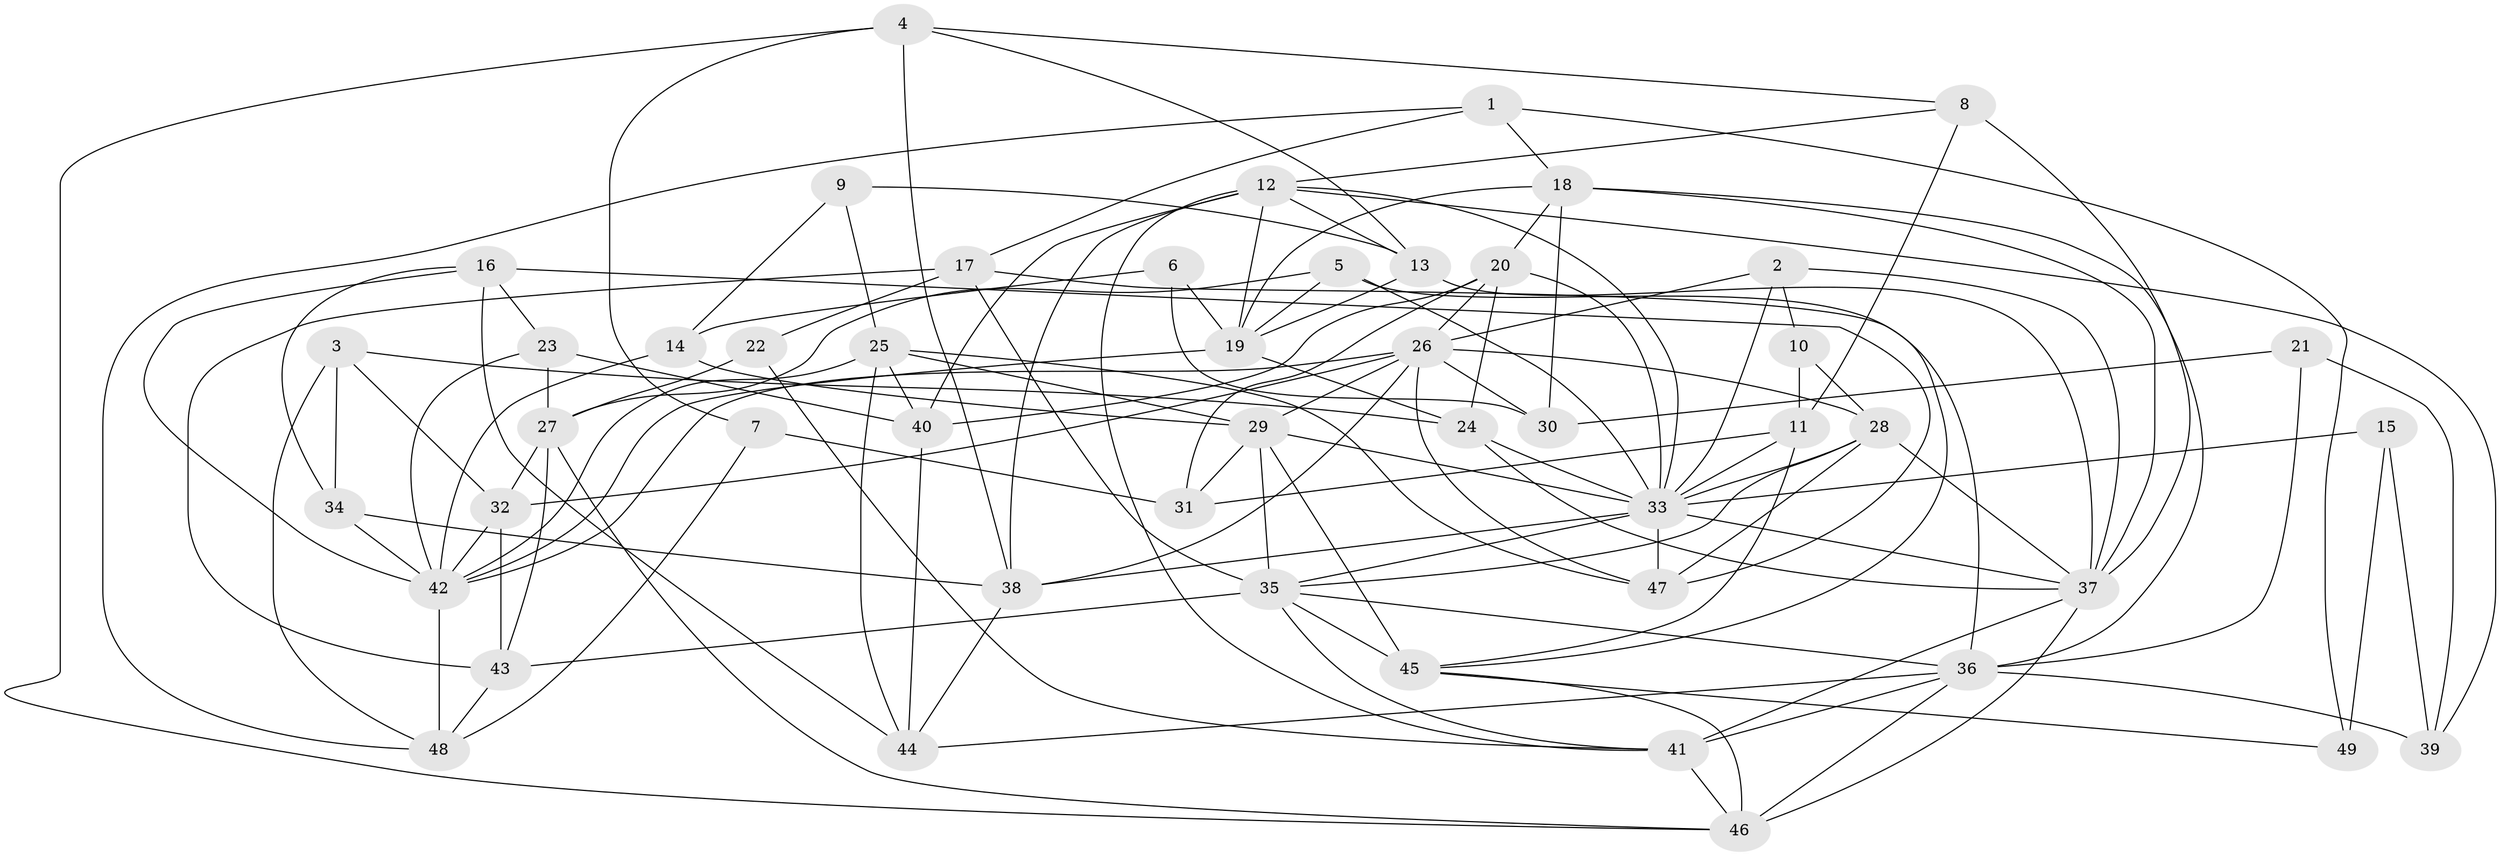 // original degree distribution, {5: 0.25510204081632654, 2: 0.1326530612244898, 3: 0.3163265306122449, 4: 0.19387755102040816, 7: 0.030612244897959183, 6: 0.05102040816326531, 12: 0.01020408163265306, 9: 0.01020408163265306}
// Generated by graph-tools (version 1.1) at 2025/37/03/04/25 23:37:13]
// undirected, 49 vertices, 130 edges
graph export_dot {
  node [color=gray90,style=filled];
  1;
  2;
  3;
  4;
  5;
  6;
  7;
  8;
  9;
  10;
  11;
  12;
  13;
  14;
  15;
  16;
  17;
  18;
  19;
  20;
  21;
  22;
  23;
  24;
  25;
  26;
  27;
  28;
  29;
  30;
  31;
  32;
  33;
  34;
  35;
  36;
  37;
  38;
  39;
  40;
  41;
  42;
  43;
  44;
  45;
  46;
  47;
  48;
  49;
  1 -- 17 [weight=1.0];
  1 -- 18 [weight=1.0];
  1 -- 48 [weight=1.0];
  1 -- 49 [weight=1.0];
  2 -- 10 [weight=1.0];
  2 -- 26 [weight=1.0];
  2 -- 33 [weight=1.0];
  2 -- 37 [weight=1.0];
  3 -- 24 [weight=1.0];
  3 -- 32 [weight=1.0];
  3 -- 34 [weight=1.0];
  3 -- 48 [weight=1.0];
  4 -- 7 [weight=1.0];
  4 -- 8 [weight=1.0];
  4 -- 13 [weight=1.0];
  4 -- 38 [weight=1.0];
  4 -- 46 [weight=1.0];
  5 -- 19 [weight=1.0];
  5 -- 27 [weight=1.0];
  5 -- 33 [weight=1.0];
  5 -- 45 [weight=1.0];
  6 -- 14 [weight=1.0];
  6 -- 19 [weight=1.0];
  6 -- 30 [weight=1.0];
  7 -- 31 [weight=1.0];
  7 -- 48 [weight=1.0];
  8 -- 11 [weight=1.0];
  8 -- 12 [weight=1.0];
  8 -- 37 [weight=2.0];
  9 -- 13 [weight=1.0];
  9 -- 14 [weight=1.0];
  9 -- 25 [weight=1.0];
  10 -- 11 [weight=1.0];
  10 -- 28 [weight=1.0];
  11 -- 31 [weight=1.0];
  11 -- 33 [weight=1.0];
  11 -- 45 [weight=1.0];
  12 -- 13 [weight=1.0];
  12 -- 19 [weight=1.0];
  12 -- 33 [weight=1.0];
  12 -- 38 [weight=1.0];
  12 -- 39 [weight=1.0];
  12 -- 40 [weight=1.0];
  12 -- 41 [weight=1.0];
  13 -- 19 [weight=1.0];
  13 -- 37 [weight=1.0];
  14 -- 29 [weight=2.0];
  14 -- 42 [weight=1.0];
  15 -- 33 [weight=1.0];
  15 -- 39 [weight=1.0];
  15 -- 49 [weight=2.0];
  16 -- 23 [weight=1.0];
  16 -- 34 [weight=1.0];
  16 -- 42 [weight=1.0];
  16 -- 44 [weight=1.0];
  16 -- 47 [weight=1.0];
  17 -- 22 [weight=1.0];
  17 -- 35 [weight=1.0];
  17 -- 36 [weight=1.0];
  17 -- 43 [weight=1.0];
  18 -- 19 [weight=1.0];
  18 -- 20 [weight=1.0];
  18 -- 30 [weight=1.0];
  18 -- 36 [weight=2.0];
  18 -- 37 [weight=1.0];
  19 -- 24 [weight=1.0];
  19 -- 42 [weight=1.0];
  20 -- 24 [weight=1.0];
  20 -- 26 [weight=1.0];
  20 -- 31 [weight=1.0];
  20 -- 33 [weight=1.0];
  20 -- 40 [weight=1.0];
  21 -- 30 [weight=1.0];
  21 -- 36 [weight=1.0];
  21 -- 39 [weight=1.0];
  22 -- 27 [weight=2.0];
  22 -- 41 [weight=1.0];
  23 -- 27 [weight=1.0];
  23 -- 40 [weight=1.0];
  23 -- 42 [weight=1.0];
  24 -- 33 [weight=1.0];
  24 -- 37 [weight=1.0];
  25 -- 29 [weight=1.0];
  25 -- 40 [weight=1.0];
  25 -- 42 [weight=1.0];
  25 -- 44 [weight=1.0];
  25 -- 47 [weight=1.0];
  26 -- 28 [weight=1.0];
  26 -- 29 [weight=1.0];
  26 -- 30 [weight=2.0];
  26 -- 32 [weight=1.0];
  26 -- 38 [weight=1.0];
  26 -- 42 [weight=1.0];
  26 -- 47 [weight=1.0];
  27 -- 32 [weight=1.0];
  27 -- 43 [weight=1.0];
  27 -- 46 [weight=1.0];
  28 -- 33 [weight=1.0];
  28 -- 35 [weight=1.0];
  28 -- 37 [weight=1.0];
  28 -- 47 [weight=1.0];
  29 -- 31 [weight=1.0];
  29 -- 33 [weight=1.0];
  29 -- 35 [weight=2.0];
  29 -- 45 [weight=3.0];
  32 -- 42 [weight=1.0];
  32 -- 43 [weight=1.0];
  33 -- 35 [weight=1.0];
  33 -- 37 [weight=1.0];
  33 -- 38 [weight=1.0];
  33 -- 47 [weight=2.0];
  34 -- 38 [weight=1.0];
  34 -- 42 [weight=1.0];
  35 -- 36 [weight=1.0];
  35 -- 41 [weight=1.0];
  35 -- 43 [weight=1.0];
  35 -- 45 [weight=1.0];
  36 -- 39 [weight=1.0];
  36 -- 41 [weight=1.0];
  36 -- 44 [weight=1.0];
  36 -- 46 [weight=2.0];
  37 -- 41 [weight=2.0];
  37 -- 46 [weight=1.0];
  38 -- 44 [weight=1.0];
  40 -- 44 [weight=1.0];
  41 -- 46 [weight=1.0];
  42 -- 48 [weight=1.0];
  43 -- 48 [weight=1.0];
  45 -- 46 [weight=1.0];
  45 -- 49 [weight=1.0];
}
